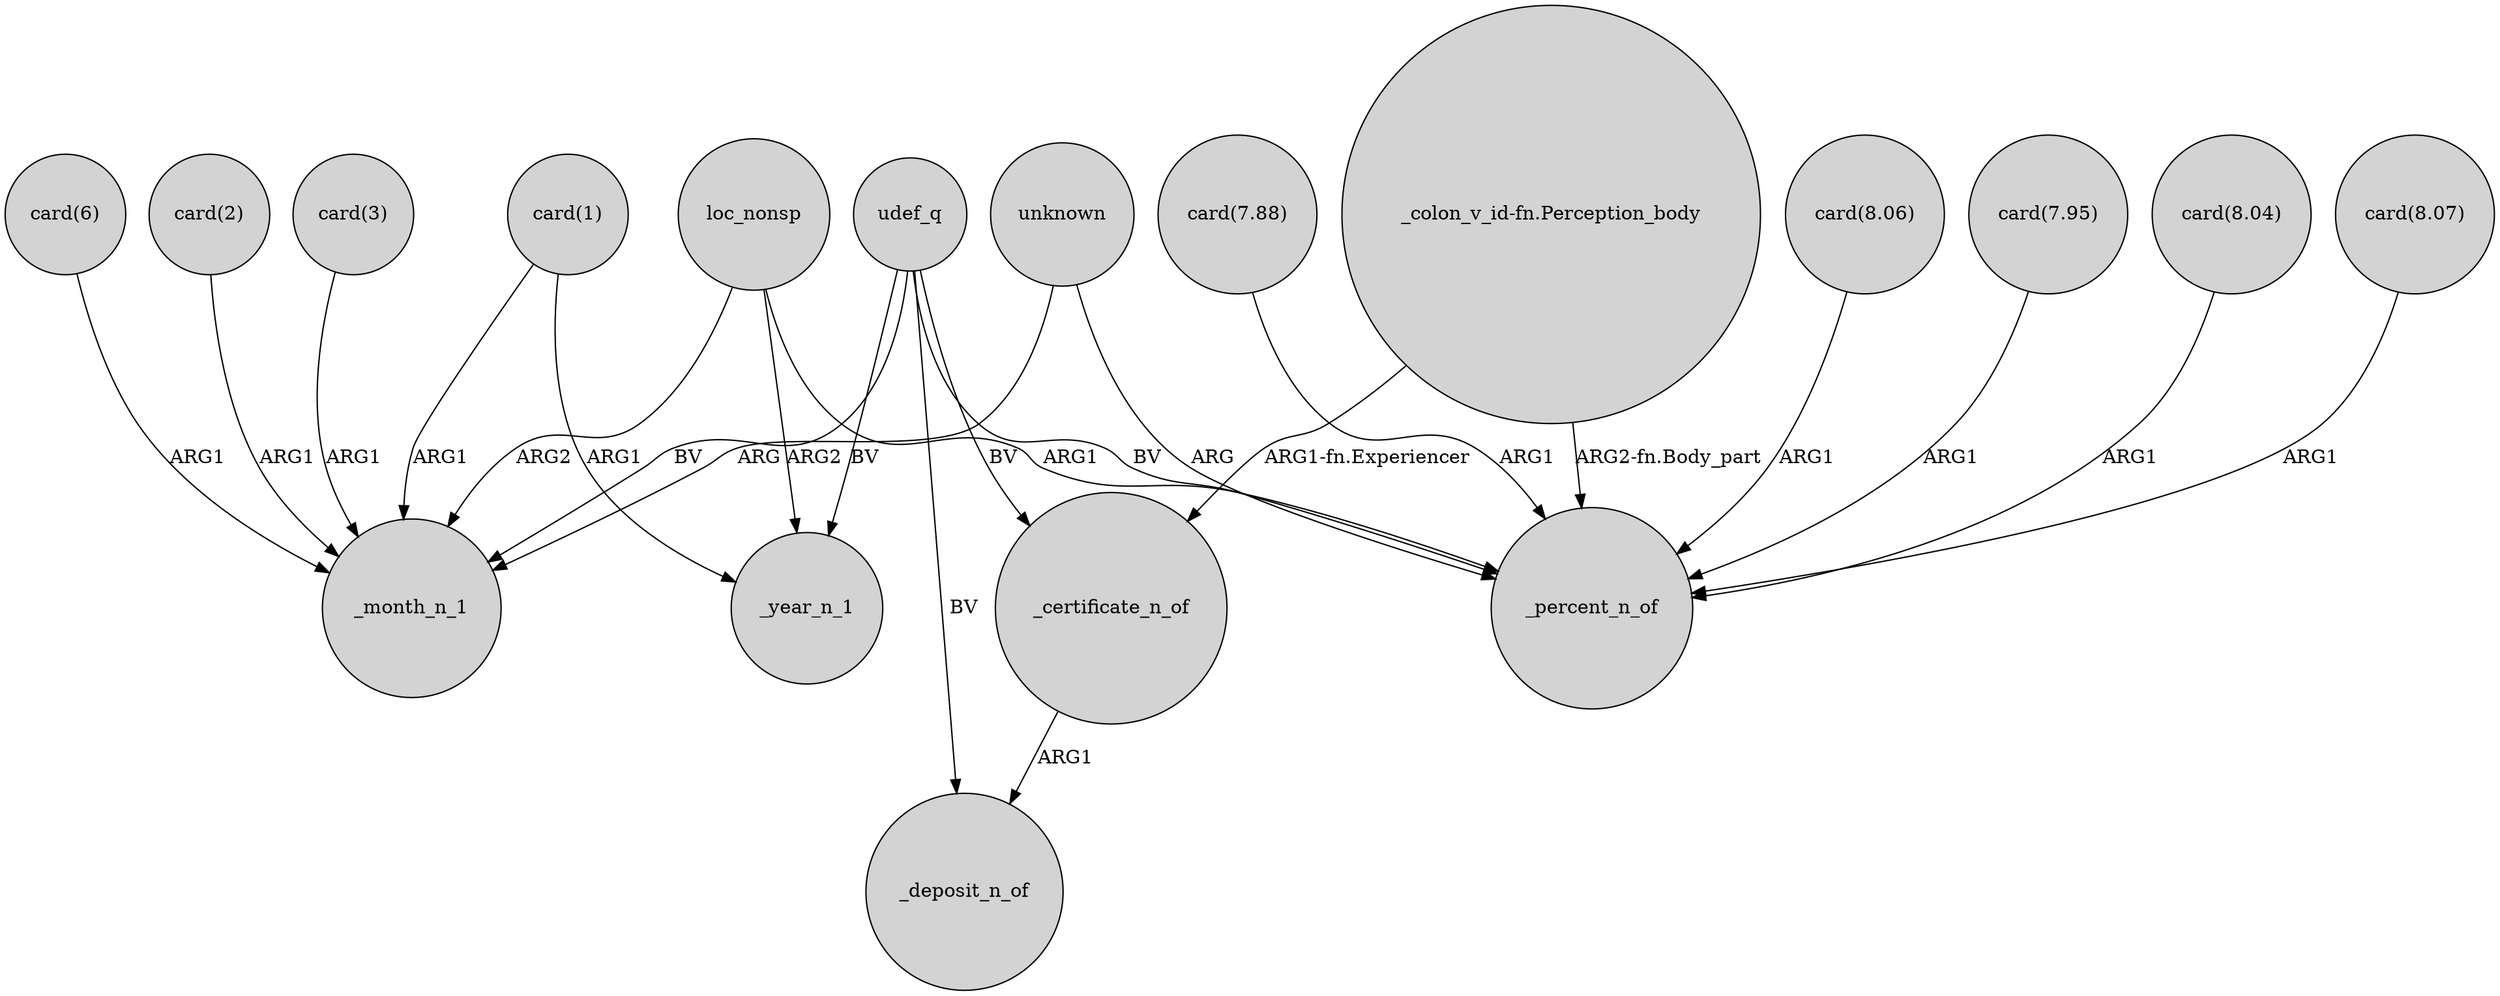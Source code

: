 digraph {
	node [shape=circle style=filled]
	udef_q -> _month_n_1 [label=BV]
	"card(8.04)" -> _percent_n_of [label=ARG1]
	"card(1)" -> _year_n_1 [label=ARG1]
	"card(8.07)" -> _percent_n_of [label=ARG1]
	"card(7.88)" -> _percent_n_of [label=ARG1]
	"card(3)" -> _month_n_1 [label=ARG1]
	"card(8.06)" -> _percent_n_of [label=ARG1]
	udef_q -> _certificate_n_of [label=BV]
	unknown -> _percent_n_of [label=ARG]
	loc_nonsp -> _year_n_1 [label=ARG2]
	"card(2)" -> _month_n_1 [label=ARG1]
	"_colon_v_id-fn.Perception_body" -> _percent_n_of [label="ARG2-fn.Body_part"]
	loc_nonsp -> _month_n_1 [label=ARG2]
	"card(1)" -> _month_n_1 [label=ARG1]
	"_colon_v_id-fn.Perception_body" -> _certificate_n_of [label="ARG1-fn.Experiencer"]
	udef_q -> _percent_n_of [label=BV]
	udef_q -> _year_n_1 [label=BV]
	loc_nonsp -> _percent_n_of [label=ARG1]
	"card(6)" -> _month_n_1 [label=ARG1]
	"card(7.95)" -> _percent_n_of [label=ARG1]
	_certificate_n_of -> _deposit_n_of [label=ARG1]
	udef_q -> _deposit_n_of [label=BV]
	unknown -> _month_n_1 [label=ARG]
}
